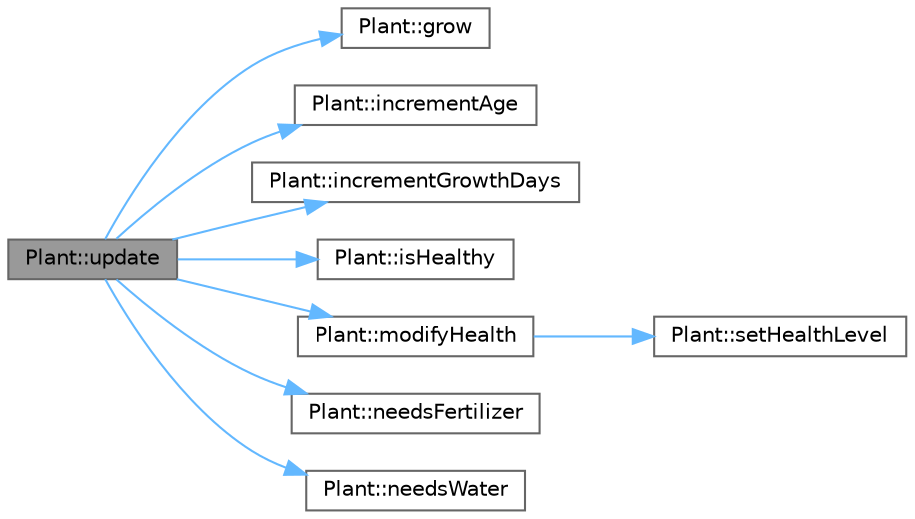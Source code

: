 digraph "Plant::update"
{
 // INTERACTIVE_SVG=YES
 // LATEX_PDF_SIZE
  bgcolor="transparent";
  edge [fontname=Helvetica,fontsize=10,labelfontname=Helvetica,labelfontsize=10];
  node [fontname=Helvetica,fontsize=10,shape=box,height=0.2,width=0.4];
  rankdir="LR";
  Node1 [id="Node000001",label="Plant::update",height=0.2,width=0.4,color="gray40", fillcolor="grey60", style="filled", fontcolor="black",tooltip=" "];
  Node1 -> Node2 [id="edge1_Node000001_Node000002",color="steelblue1",style="solid",tooltip=" "];
  Node2 [id="Node000002",label="Plant::grow",height=0.2,width=0.4,color="grey40", fillcolor="white", style="filled",URL="$class_plant.html#a69aa7ac0f7d2d4b6f520b2f4071bc558",tooltip=" "];
  Node1 -> Node3 [id="edge2_Node000001_Node000003",color="steelblue1",style="solid",tooltip=" "];
  Node3 [id="Node000003",label="Plant::incrementAge",height=0.2,width=0.4,color="grey40", fillcolor="white", style="filled",URL="$class_plant.html#a6021700c77fcbec144984b8c4a1ab529",tooltip=" "];
  Node1 -> Node4 [id="edge3_Node000001_Node000004",color="steelblue1",style="solid",tooltip=" "];
  Node4 [id="Node000004",label="Plant::incrementGrowthDays",height=0.2,width=0.4,color="grey40", fillcolor="white", style="filled",URL="$class_plant.html#aae493a0b78d566be8f4785728db5eeb6",tooltip=" "];
  Node1 -> Node5 [id="edge4_Node000001_Node000005",color="steelblue1",style="solid",tooltip=" "];
  Node5 [id="Node000005",label="Plant::isHealthy",height=0.2,width=0.4,color="grey40", fillcolor="white", style="filled",URL="$class_plant.html#ac2dc9fdfbaa7f26a659fe3573bdd989b",tooltip=" "];
  Node1 -> Node6 [id="edge5_Node000001_Node000006",color="steelblue1",style="solid",tooltip=" "];
  Node6 [id="Node000006",label="Plant::modifyHealth",height=0.2,width=0.4,color="grey40", fillcolor="white", style="filled",URL="$class_plant.html#a3f556d66765fa2f5beeba9c410eedc6a",tooltip=" "];
  Node6 -> Node7 [id="edge6_Node000006_Node000007",color="steelblue1",style="solid",tooltip=" "];
  Node7 [id="Node000007",label="Plant::setHealthLevel",height=0.2,width=0.4,color="grey40", fillcolor="white", style="filled",URL="$class_plant.html#a13f2d6947c495a1fbcc3ee77edacab6e",tooltip=" "];
  Node1 -> Node8 [id="edge7_Node000001_Node000008",color="steelblue1",style="solid",tooltip=" "];
  Node8 [id="Node000008",label="Plant::needsFertilizer",height=0.2,width=0.4,color="grey40", fillcolor="white", style="filled",URL="$class_plant.html#ae697a664c8130188f6dc430fe9ca1efb",tooltip=" "];
  Node1 -> Node9 [id="edge8_Node000001_Node000009",color="steelblue1",style="solid",tooltip=" "];
  Node9 [id="Node000009",label="Plant::needsWater",height=0.2,width=0.4,color="grey40", fillcolor="white", style="filled",URL="$class_plant.html#a2d553010b6a96ab1e8c27f015c4cafdf",tooltip=" "];
}

